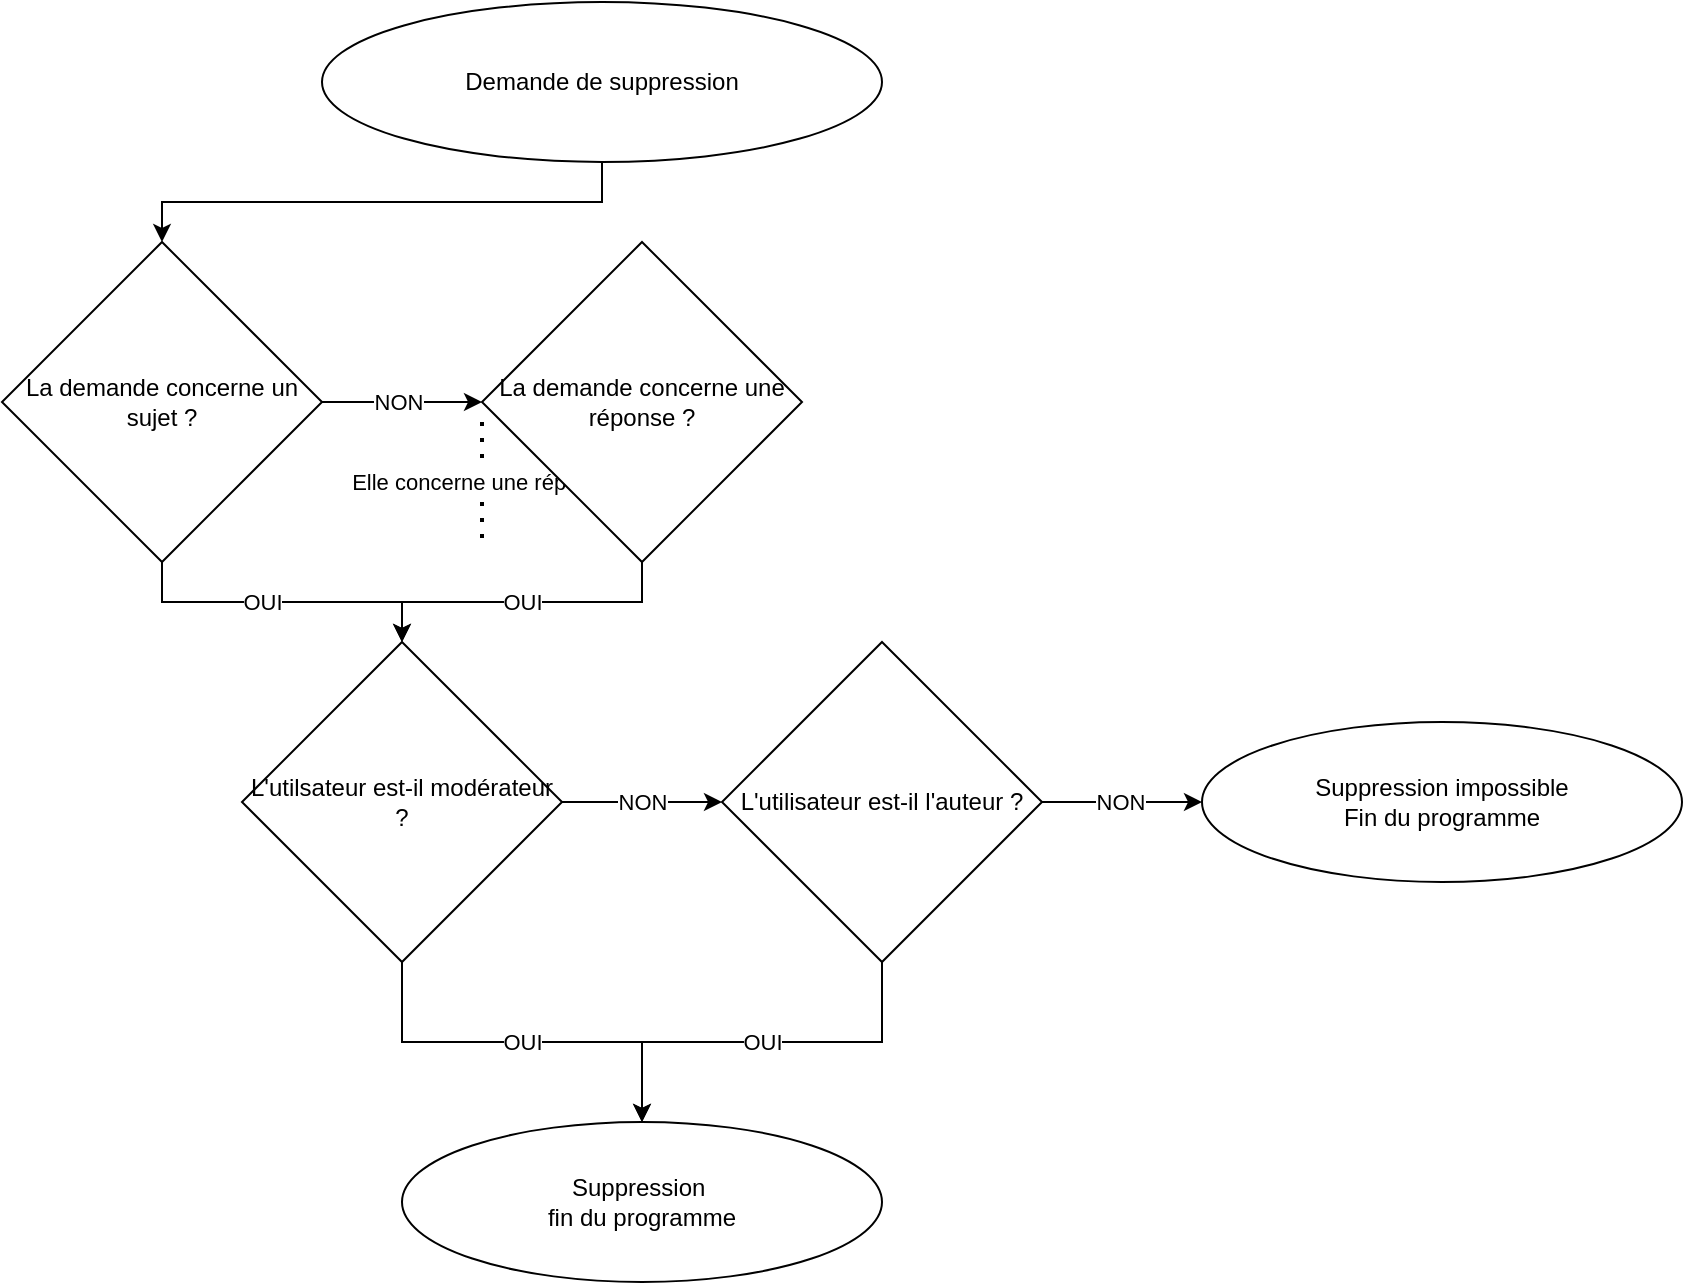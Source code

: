 <mxfile version="14.1.9" type="device"><diagram id="C5RBs43oDa-KdzZeNtuy" name="Page-1"><mxGraphModel dx="1403" dy="680" grid="1" gridSize="10" guides="1" tooltips="1" connect="1" arrows="1" fold="1" page="1" pageScale="1" pageWidth="827" pageHeight="1169" math="0" shadow="0"><root><mxCell id="WIyWlLk6GJQsqaUBKTNV-0"/><mxCell id="WIyWlLk6GJQsqaUBKTNV-1" parent="WIyWlLk6GJQsqaUBKTNV-0"/><mxCell id="8YrhuZz13iDjDjWOn3Q1-2" value="" style="edgeStyle=orthogonalEdgeStyle;rounded=0;orthogonalLoop=1;jettySize=auto;html=1;" edge="1" parent="WIyWlLk6GJQsqaUBKTNV-1" source="8YrhuZz13iDjDjWOn3Q1-0" target="8YrhuZz13iDjDjWOn3Q1-1"><mxGeometry relative="1" as="geometry"/></mxCell><mxCell id="8YrhuZz13iDjDjWOn3Q1-0" value="Demande de suppression&lt;br&gt;" style="ellipse;whiteSpace=wrap;html=1;" vertex="1" parent="WIyWlLk6GJQsqaUBKTNV-1"><mxGeometry x="280" y="40" width="280" height="80" as="geometry"/></mxCell><mxCell id="8YrhuZz13iDjDjWOn3Q1-8" value="OUI" style="edgeStyle=orthogonalEdgeStyle;rounded=0;orthogonalLoop=1;jettySize=auto;html=1;entryX=0.5;entryY=0;entryDx=0;entryDy=0;" edge="1" parent="WIyWlLk6GJQsqaUBKTNV-1" source="8YrhuZz13iDjDjWOn3Q1-1" target="8YrhuZz13iDjDjWOn3Q1-7"><mxGeometry x="-0.125" relative="1" as="geometry"><Array as="points"><mxPoint x="200" y="340"/><mxPoint x="320" y="340"/></Array><mxPoint as="offset"/></mxGeometry></mxCell><mxCell id="8YrhuZz13iDjDjWOn3Q1-14" value="" style="edgeStyle=orthogonalEdgeStyle;rounded=0;orthogonalLoop=1;jettySize=auto;html=1;" edge="1" parent="WIyWlLk6GJQsqaUBKTNV-1" source="8YrhuZz13iDjDjWOn3Q1-1" target="8YrhuZz13iDjDjWOn3Q1-13"><mxGeometry relative="1" as="geometry"/></mxCell><mxCell id="8YrhuZz13iDjDjWOn3Q1-16" value="NON" style="edgeLabel;html=1;align=center;verticalAlign=middle;resizable=0;points=[];" vertex="1" connectable="0" parent="8YrhuZz13iDjDjWOn3Q1-14"><mxGeometry x="-0.05" relative="1" as="geometry"><mxPoint as="offset"/></mxGeometry></mxCell><mxCell id="8YrhuZz13iDjDjWOn3Q1-1" value="La demande concerne un sujet ?" style="rhombus;whiteSpace=wrap;html=1;direction=west;" vertex="1" parent="WIyWlLk6GJQsqaUBKTNV-1"><mxGeometry x="120" y="160" width="160" height="160" as="geometry"/></mxCell><mxCell id="8YrhuZz13iDjDjWOn3Q1-6" value="Elle concerne une réponse" style="endArrow=none;dashed=1;html=1;dashPattern=1 3;strokeWidth=2;" edge="1" parent="WIyWlLk6GJQsqaUBKTNV-1"><mxGeometry width="50" height="50" relative="1" as="geometry"><mxPoint x="360" y="250" as="sourcePoint"/><mxPoint x="360" y="310" as="targetPoint"/><Array as="points"/></mxGeometry></mxCell><mxCell id="8YrhuZz13iDjDjWOn3Q1-12" value="NON" style="edgeStyle=orthogonalEdgeStyle;rounded=0;orthogonalLoop=1;jettySize=auto;html=1;" edge="1" parent="WIyWlLk6GJQsqaUBKTNV-1" source="8YrhuZz13iDjDjWOn3Q1-7" target="8YrhuZz13iDjDjWOn3Q1-11"><mxGeometry relative="1" as="geometry"/></mxCell><mxCell id="8YrhuZz13iDjDjWOn3Q1-20" value="OUI" style="edgeStyle=orthogonalEdgeStyle;rounded=0;orthogonalLoop=1;jettySize=auto;html=1;" edge="1" parent="WIyWlLk6GJQsqaUBKTNV-1" source="8YrhuZz13iDjDjWOn3Q1-7" target="8YrhuZz13iDjDjWOn3Q1-19"><mxGeometry relative="1" as="geometry"/></mxCell><mxCell id="8YrhuZz13iDjDjWOn3Q1-7" value="L'utilsateur est-il modérateur ?" style="rhombus;whiteSpace=wrap;html=1;" vertex="1" parent="WIyWlLk6GJQsqaUBKTNV-1"><mxGeometry x="240" y="360" width="160" height="160" as="geometry"/></mxCell><mxCell id="8YrhuZz13iDjDjWOn3Q1-18" value="" style="edgeStyle=orthogonalEdgeStyle;rounded=0;orthogonalLoop=1;jettySize=auto;html=1;" edge="1" parent="WIyWlLk6GJQsqaUBKTNV-1" source="8YrhuZz13iDjDjWOn3Q1-11" target="8YrhuZz13iDjDjWOn3Q1-17"><mxGeometry relative="1" as="geometry"/></mxCell><mxCell id="8YrhuZz13iDjDjWOn3Q1-23" value="NON" style="edgeLabel;html=1;align=center;verticalAlign=middle;resizable=0;points=[];" vertex="1" connectable="0" parent="8YrhuZz13iDjDjWOn3Q1-18"><mxGeometry x="-0.025" relative="1" as="geometry"><mxPoint as="offset"/></mxGeometry></mxCell><mxCell id="8YrhuZz13iDjDjWOn3Q1-22" value="OUI" style="edgeStyle=orthogonalEdgeStyle;rounded=0;orthogonalLoop=1;jettySize=auto;html=1;exitX=0.5;exitY=1;exitDx=0;exitDy=0;entryX=0.5;entryY=0;entryDx=0;entryDy=0;" edge="1" parent="WIyWlLk6GJQsqaUBKTNV-1" source="8YrhuZz13iDjDjWOn3Q1-11" target="8YrhuZz13iDjDjWOn3Q1-19"><mxGeometry relative="1" as="geometry"/></mxCell><mxCell id="8YrhuZz13iDjDjWOn3Q1-11" value="L'utilisateur est-il l'auteur ?" style="rhombus;whiteSpace=wrap;html=1;" vertex="1" parent="WIyWlLk6GJQsqaUBKTNV-1"><mxGeometry x="480" y="360" width="160" height="160" as="geometry"/></mxCell><mxCell id="8YrhuZz13iDjDjWOn3Q1-15" value="OUI" style="edgeStyle=orthogonalEdgeStyle;rounded=0;orthogonalLoop=1;jettySize=auto;html=1;exitX=0.5;exitY=1;exitDx=0;exitDy=0;" edge="1" parent="WIyWlLk6GJQsqaUBKTNV-1" source="8YrhuZz13iDjDjWOn3Q1-13" target="8YrhuZz13iDjDjWOn3Q1-7"><mxGeometry relative="1" as="geometry"/></mxCell><mxCell id="8YrhuZz13iDjDjWOn3Q1-13" value="La demande concerne une réponse ?" style="rhombus;whiteSpace=wrap;html=1;" vertex="1" parent="WIyWlLk6GJQsqaUBKTNV-1"><mxGeometry x="360" y="160" width="160" height="160" as="geometry"/></mxCell><mxCell id="8YrhuZz13iDjDjWOn3Q1-17" value="Suppression impossible&lt;br&gt;Fin du programme&lt;br&gt;" style="ellipse;whiteSpace=wrap;html=1;" vertex="1" parent="WIyWlLk6GJQsqaUBKTNV-1"><mxGeometry x="720" y="400" width="240" height="80" as="geometry"/></mxCell><mxCell id="8YrhuZz13iDjDjWOn3Q1-19" value="Suppression&amp;nbsp;&lt;br&gt;fin du programme" style="ellipse;whiteSpace=wrap;html=1;" vertex="1" parent="WIyWlLk6GJQsqaUBKTNV-1"><mxGeometry x="320" y="600" width="240" height="80" as="geometry"/></mxCell></root></mxGraphModel></diagram></mxfile>